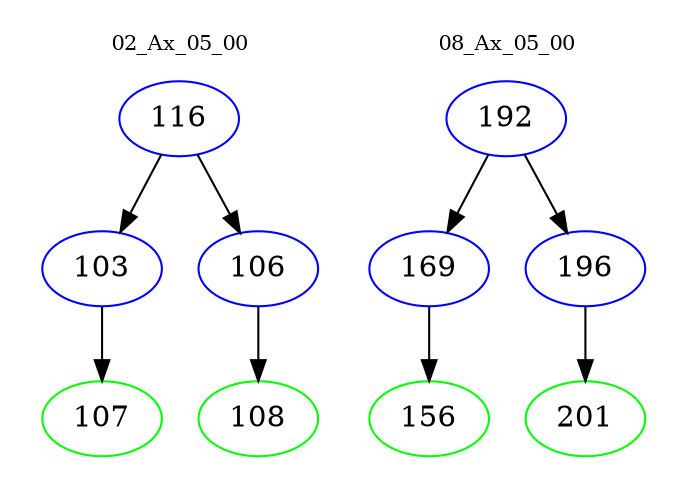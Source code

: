 digraph{
subgraph cluster_0 {
color = white
label = "02_Ax_05_00";
fontsize=10;
T0_116 [label="116", color="blue"]
T0_116 -> T0_103 [color="black"]
T0_103 [label="103", color="blue"]
T0_103 -> T0_107 [color="black"]
T0_107 [label="107", color="green"]
T0_116 -> T0_106 [color="black"]
T0_106 [label="106", color="blue"]
T0_106 -> T0_108 [color="black"]
T0_108 [label="108", color="green"]
}
subgraph cluster_1 {
color = white
label = "08_Ax_05_00";
fontsize=10;
T1_192 [label="192", color="blue"]
T1_192 -> T1_169 [color="black"]
T1_169 [label="169", color="blue"]
T1_169 -> T1_156 [color="black"]
T1_156 [label="156", color="green"]
T1_192 -> T1_196 [color="black"]
T1_196 [label="196", color="blue"]
T1_196 -> T1_201 [color="black"]
T1_201 [label="201", color="green"]
}
}
